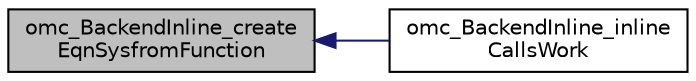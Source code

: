digraph "omc_BackendInline_createEqnSysfromFunction"
{
  edge [fontname="Helvetica",fontsize="10",labelfontname="Helvetica",labelfontsize="10"];
  node [fontname="Helvetica",fontsize="10",shape=record];
  rankdir="LR";
  Node400 [label="omc_BackendInline_create\lEqnSysfromFunction",height=0.2,width=0.4,color="black", fillcolor="grey75", style="filled", fontcolor="black"];
  Node400 -> Node401 [dir="back",color="midnightblue",fontsize="10",style="solid",fontname="Helvetica"];
  Node401 [label="omc_BackendInline_inline\lCallsWork",height=0.2,width=0.4,color="black", fillcolor="white", style="filled",URL="$d0/d9b/_backend_inline_8c.html#ab11fbf59ae52ccf9184899f01c3a0743"];
}
